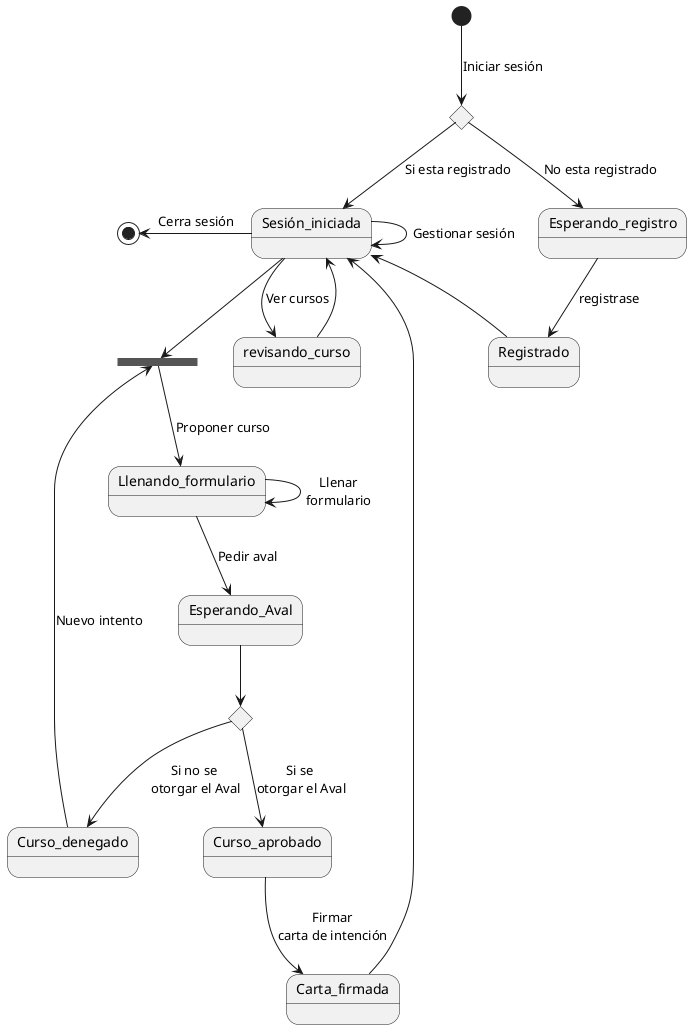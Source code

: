 @startuml
@startuml Diagrama de estado proponente
state c1 <<choice>>
state c2 <<choice>>
state join_state1 <<join>>

[*] --> c1 : Iniciar sesión
c1 --> Esperando_registro: No esta registrado
Esperando_registro--> Registrado: registrase
Registrado -left-> Sesión_iniciada
 
c1 --> Sesión_iniciada : Si esta registrado
Sesión_iniciada -left->[*]:Cerra sesión
Sesión_iniciada --> Sesión_iniciada :Gestionar sesión
Sesión_iniciada --> revisando_curso: Ver cursos
revisando_curso --> Sesión_iniciada
Sesión_iniciada-->join_state1 
join_state1-->Llenando_formulario : Proponer curso
Llenando_formulario --> Llenando_formulario: Llenar\nformulario

Llenando_formulario --> Esperando_Aval: Pedir aval
Esperando_Aval-->c2

c2 -->Curso_aprobado : Si se \notorgar el Aval
Curso_aprobado--> Carta_firmada: Firmar\ncarta de intención
Carta_firmada-->Sesión_iniciada
c2 -->Curso_denegado : Si no se\n otorgar el Aval
Curso_denegado-->join_state1: Nuevo intento

@enduml